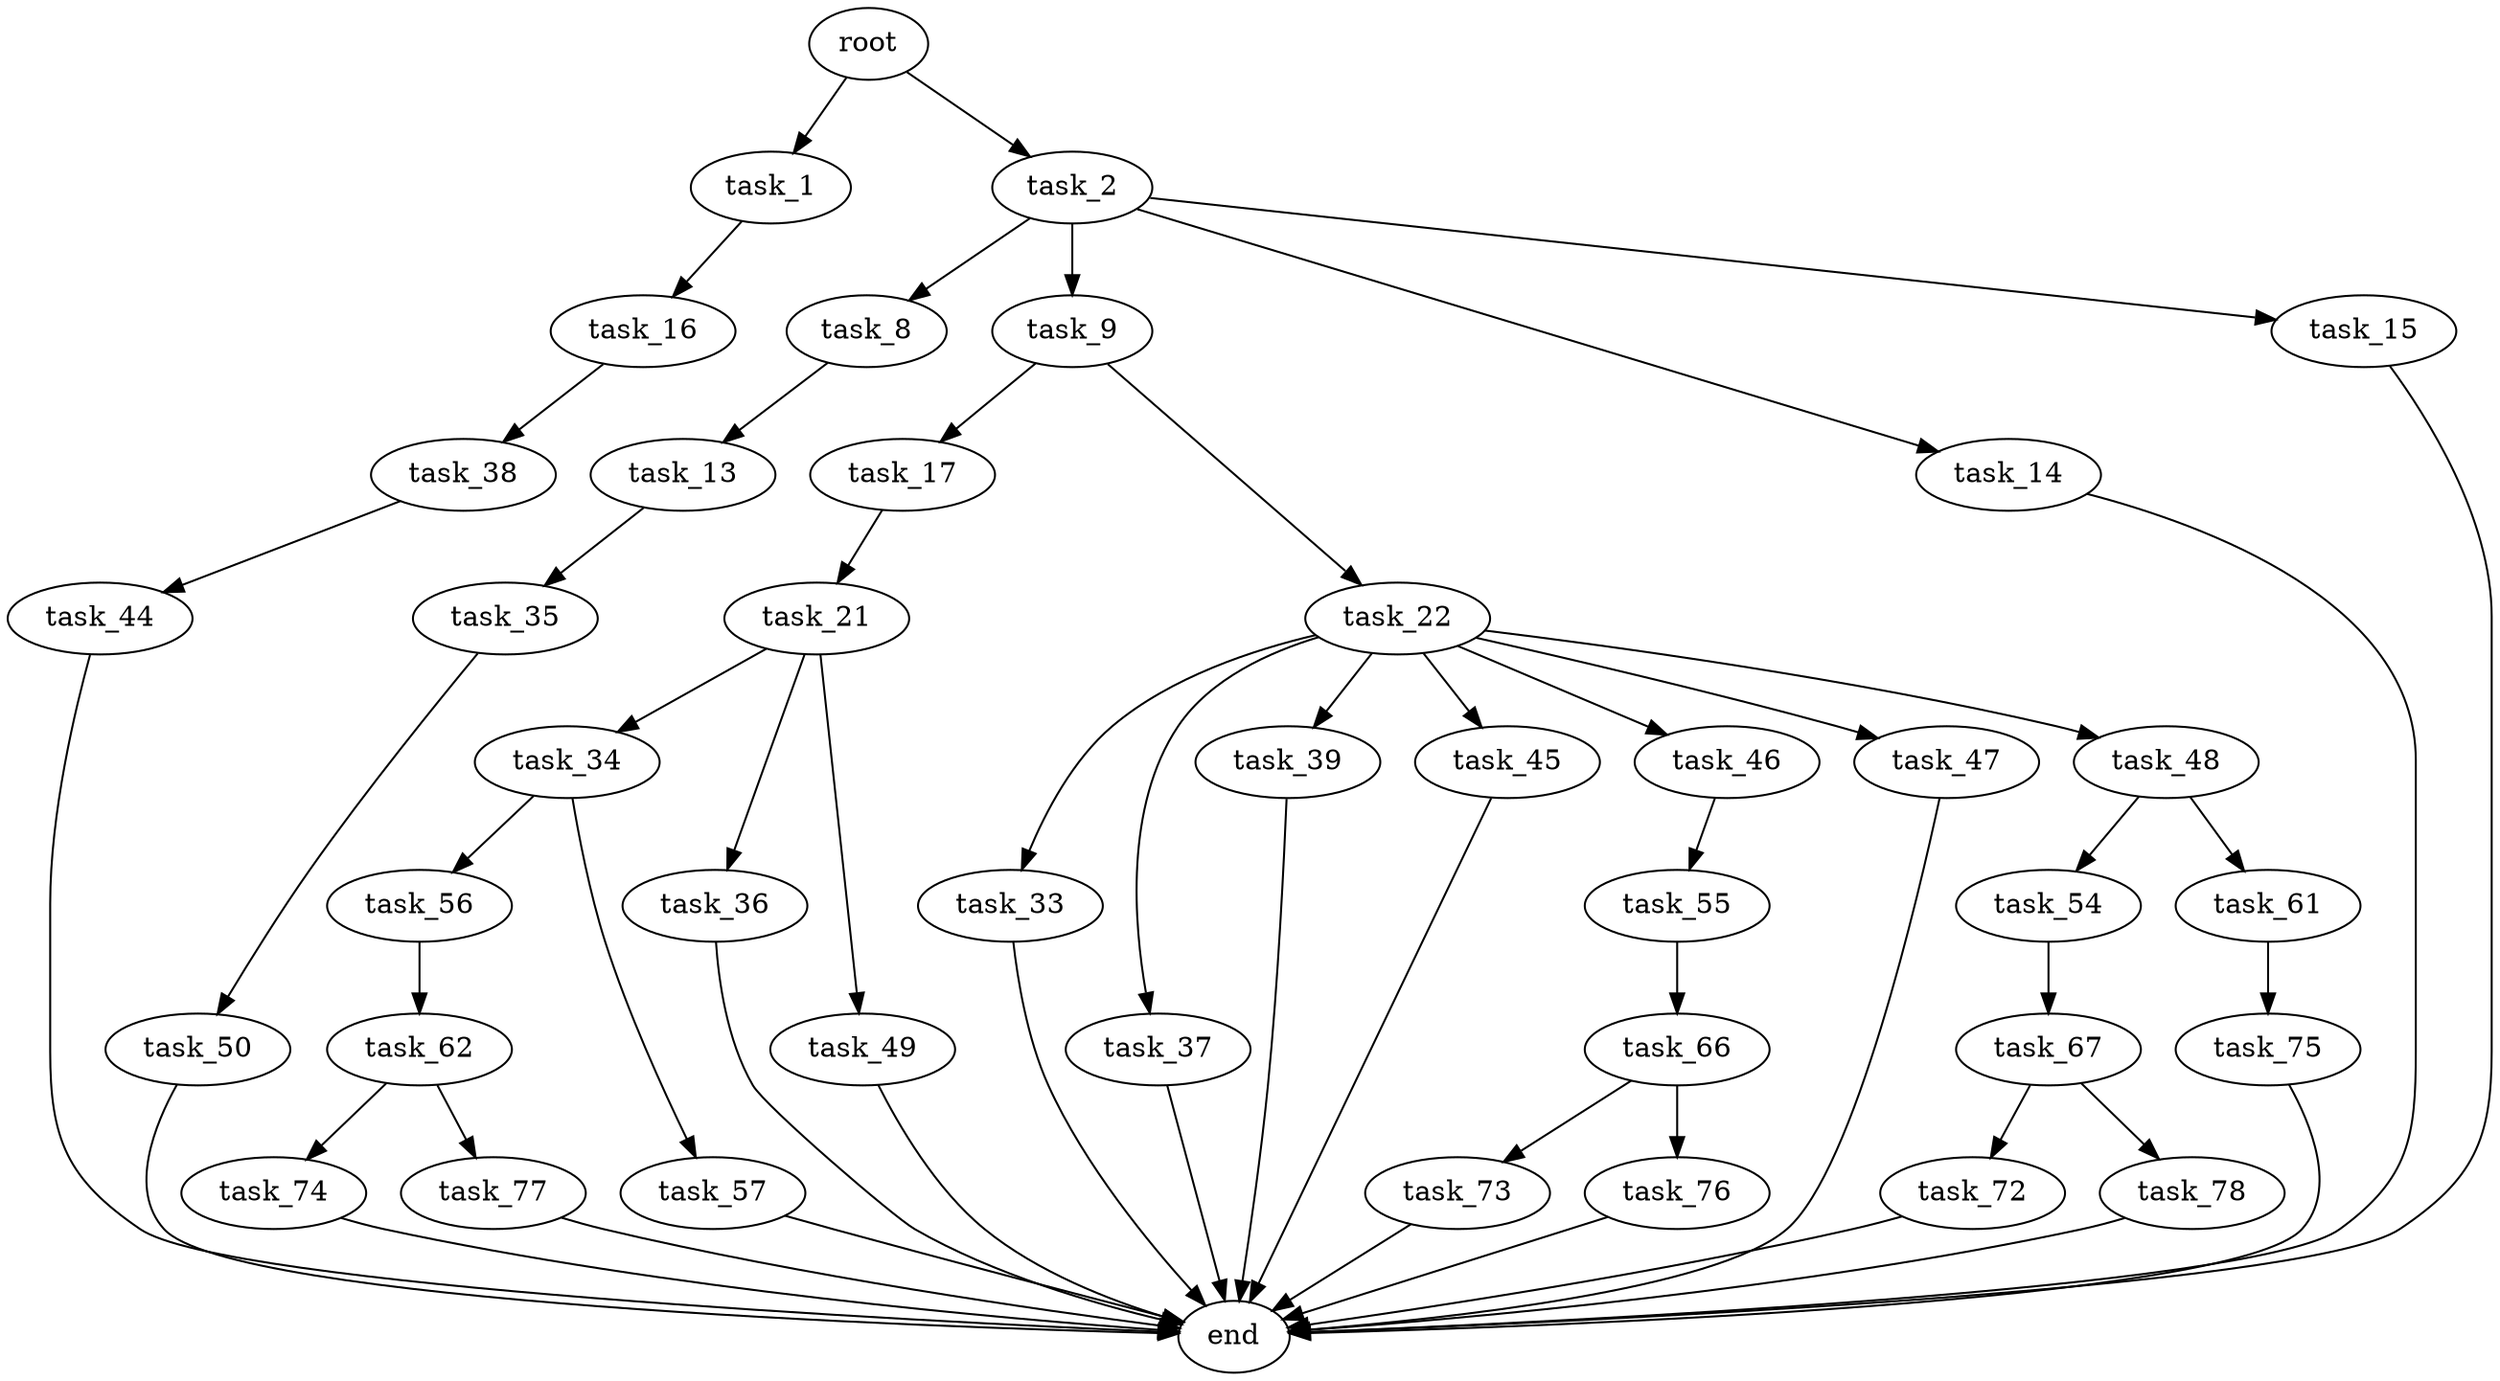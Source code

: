 digraph G {
  root [size="0.000000"];
  task_1 [size="549755813888.000000"];
  task_2 [size="32613415764.000000"];
  task_8 [size="5954255896.000000"];
  task_9 [size="465435729.000000"];
  task_13 [size="28991029248.000000"];
  task_14 [size="68719476736.000000"];
  task_15 [size="2155836509.000000"];
  task_16 [size="134217728000.000000"];
  task_17 [size="17501147585.000000"];
  task_21 [size="15135195299.000000"];
  task_22 [size="605774249560.000000"];
  task_33 [size="204994636946.000000"];
  task_34 [size="231928233984.000000"];
  task_35 [size="1073741824000.000000"];
  task_36 [size="1129586379.000000"];
  task_37 [size="68719476736.000000"];
  task_38 [size="12565169770.000000"];
  task_39 [size="6192242525.000000"];
  task_44 [size="40340210623.000000"];
  task_45 [size="1073741824000.000000"];
  task_46 [size="31455715620.000000"];
  task_47 [size="619123512489.000000"];
  task_48 [size="8589934592.000000"];
  task_49 [size="145601012082.000000"];
  task_50 [size="4351142835.000000"];
  task_54 [size="4657508441.000000"];
  task_55 [size="549755813888.000000"];
  task_56 [size="231928233984.000000"];
  task_57 [size="505596534550.000000"];
  task_61 [size="45658183076.000000"];
  task_62 [size="645419721.000000"];
  task_66 [size="277943170907.000000"];
  task_67 [size="231928233984.000000"];
  task_72 [size="2026222345.000000"];
  task_73 [size="12680382123.000000"];
  task_74 [size="3924372794.000000"];
  task_75 [size="68719476736.000000"];
  task_76 [size="27728245884.000000"];
  task_77 [size="52818854377.000000"];
  task_78 [size="502119756912.000000"];
  end [size="0.000000"];

  root -> task_1 [size="1.000000"];
  root -> task_2 [size="1.000000"];
  task_1 -> task_16 [size="536870912.000000"];
  task_2 -> task_8 [size="536870912.000000"];
  task_2 -> task_9 [size="536870912.000000"];
  task_2 -> task_14 [size="536870912.000000"];
  task_2 -> task_15 [size="536870912.000000"];
  task_8 -> task_13 [size="33554432.000000"];
  task_9 -> task_17 [size="33554432.000000"];
  task_9 -> task_22 [size="33554432.000000"];
  task_13 -> task_35 [size="75497472.000000"];
  task_14 -> end [size="1.000000"];
  task_15 -> end [size="1.000000"];
  task_16 -> task_38 [size="209715200.000000"];
  task_17 -> task_21 [size="301989888.000000"];
  task_21 -> task_34 [size="411041792.000000"];
  task_21 -> task_36 [size="411041792.000000"];
  task_21 -> task_49 [size="411041792.000000"];
  task_22 -> task_33 [size="411041792.000000"];
  task_22 -> task_37 [size="411041792.000000"];
  task_22 -> task_39 [size="411041792.000000"];
  task_22 -> task_45 [size="411041792.000000"];
  task_22 -> task_46 [size="411041792.000000"];
  task_22 -> task_47 [size="411041792.000000"];
  task_22 -> task_48 [size="411041792.000000"];
  task_33 -> end [size="1.000000"];
  task_34 -> task_56 [size="301989888.000000"];
  task_34 -> task_57 [size="301989888.000000"];
  task_35 -> task_50 [size="838860800.000000"];
  task_36 -> end [size="1.000000"];
  task_37 -> end [size="1.000000"];
  task_38 -> task_44 [size="33554432.000000"];
  task_39 -> end [size="1.000000"];
  task_44 -> end [size="1.000000"];
  task_45 -> end [size="1.000000"];
  task_46 -> task_55 [size="838860800.000000"];
  task_47 -> end [size="1.000000"];
  task_48 -> task_54 [size="33554432.000000"];
  task_48 -> task_61 [size="33554432.000000"];
  task_49 -> end [size="1.000000"];
  task_50 -> end [size="1.000000"];
  task_54 -> task_67 [size="134217728.000000"];
  task_55 -> task_66 [size="536870912.000000"];
  task_56 -> task_62 [size="301989888.000000"];
  task_57 -> end [size="1.000000"];
  task_61 -> task_75 [size="134217728.000000"];
  task_62 -> task_74 [size="75497472.000000"];
  task_62 -> task_77 [size="75497472.000000"];
  task_66 -> task_73 [size="209715200.000000"];
  task_66 -> task_76 [size="209715200.000000"];
  task_67 -> task_72 [size="301989888.000000"];
  task_67 -> task_78 [size="301989888.000000"];
  task_72 -> end [size="1.000000"];
  task_73 -> end [size="1.000000"];
  task_74 -> end [size="1.000000"];
  task_75 -> end [size="1.000000"];
  task_76 -> end [size="1.000000"];
  task_77 -> end [size="1.000000"];
  task_78 -> end [size="1.000000"];
}
